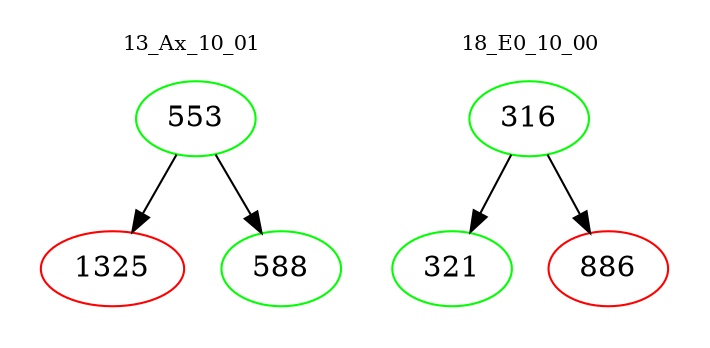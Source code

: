 digraph{
subgraph cluster_0 {
color = white
label = "13_Ax_10_01";
fontsize=10;
T0_553 [label="553", color="green"]
T0_553 -> T0_1325 [color="black"]
T0_1325 [label="1325", color="red"]
T0_553 -> T0_588 [color="black"]
T0_588 [label="588", color="green"]
}
subgraph cluster_1 {
color = white
label = "18_E0_10_00";
fontsize=10;
T1_316 [label="316", color="green"]
T1_316 -> T1_321 [color="black"]
T1_321 [label="321", color="green"]
T1_316 -> T1_886 [color="black"]
T1_886 [label="886", color="red"]
}
}
